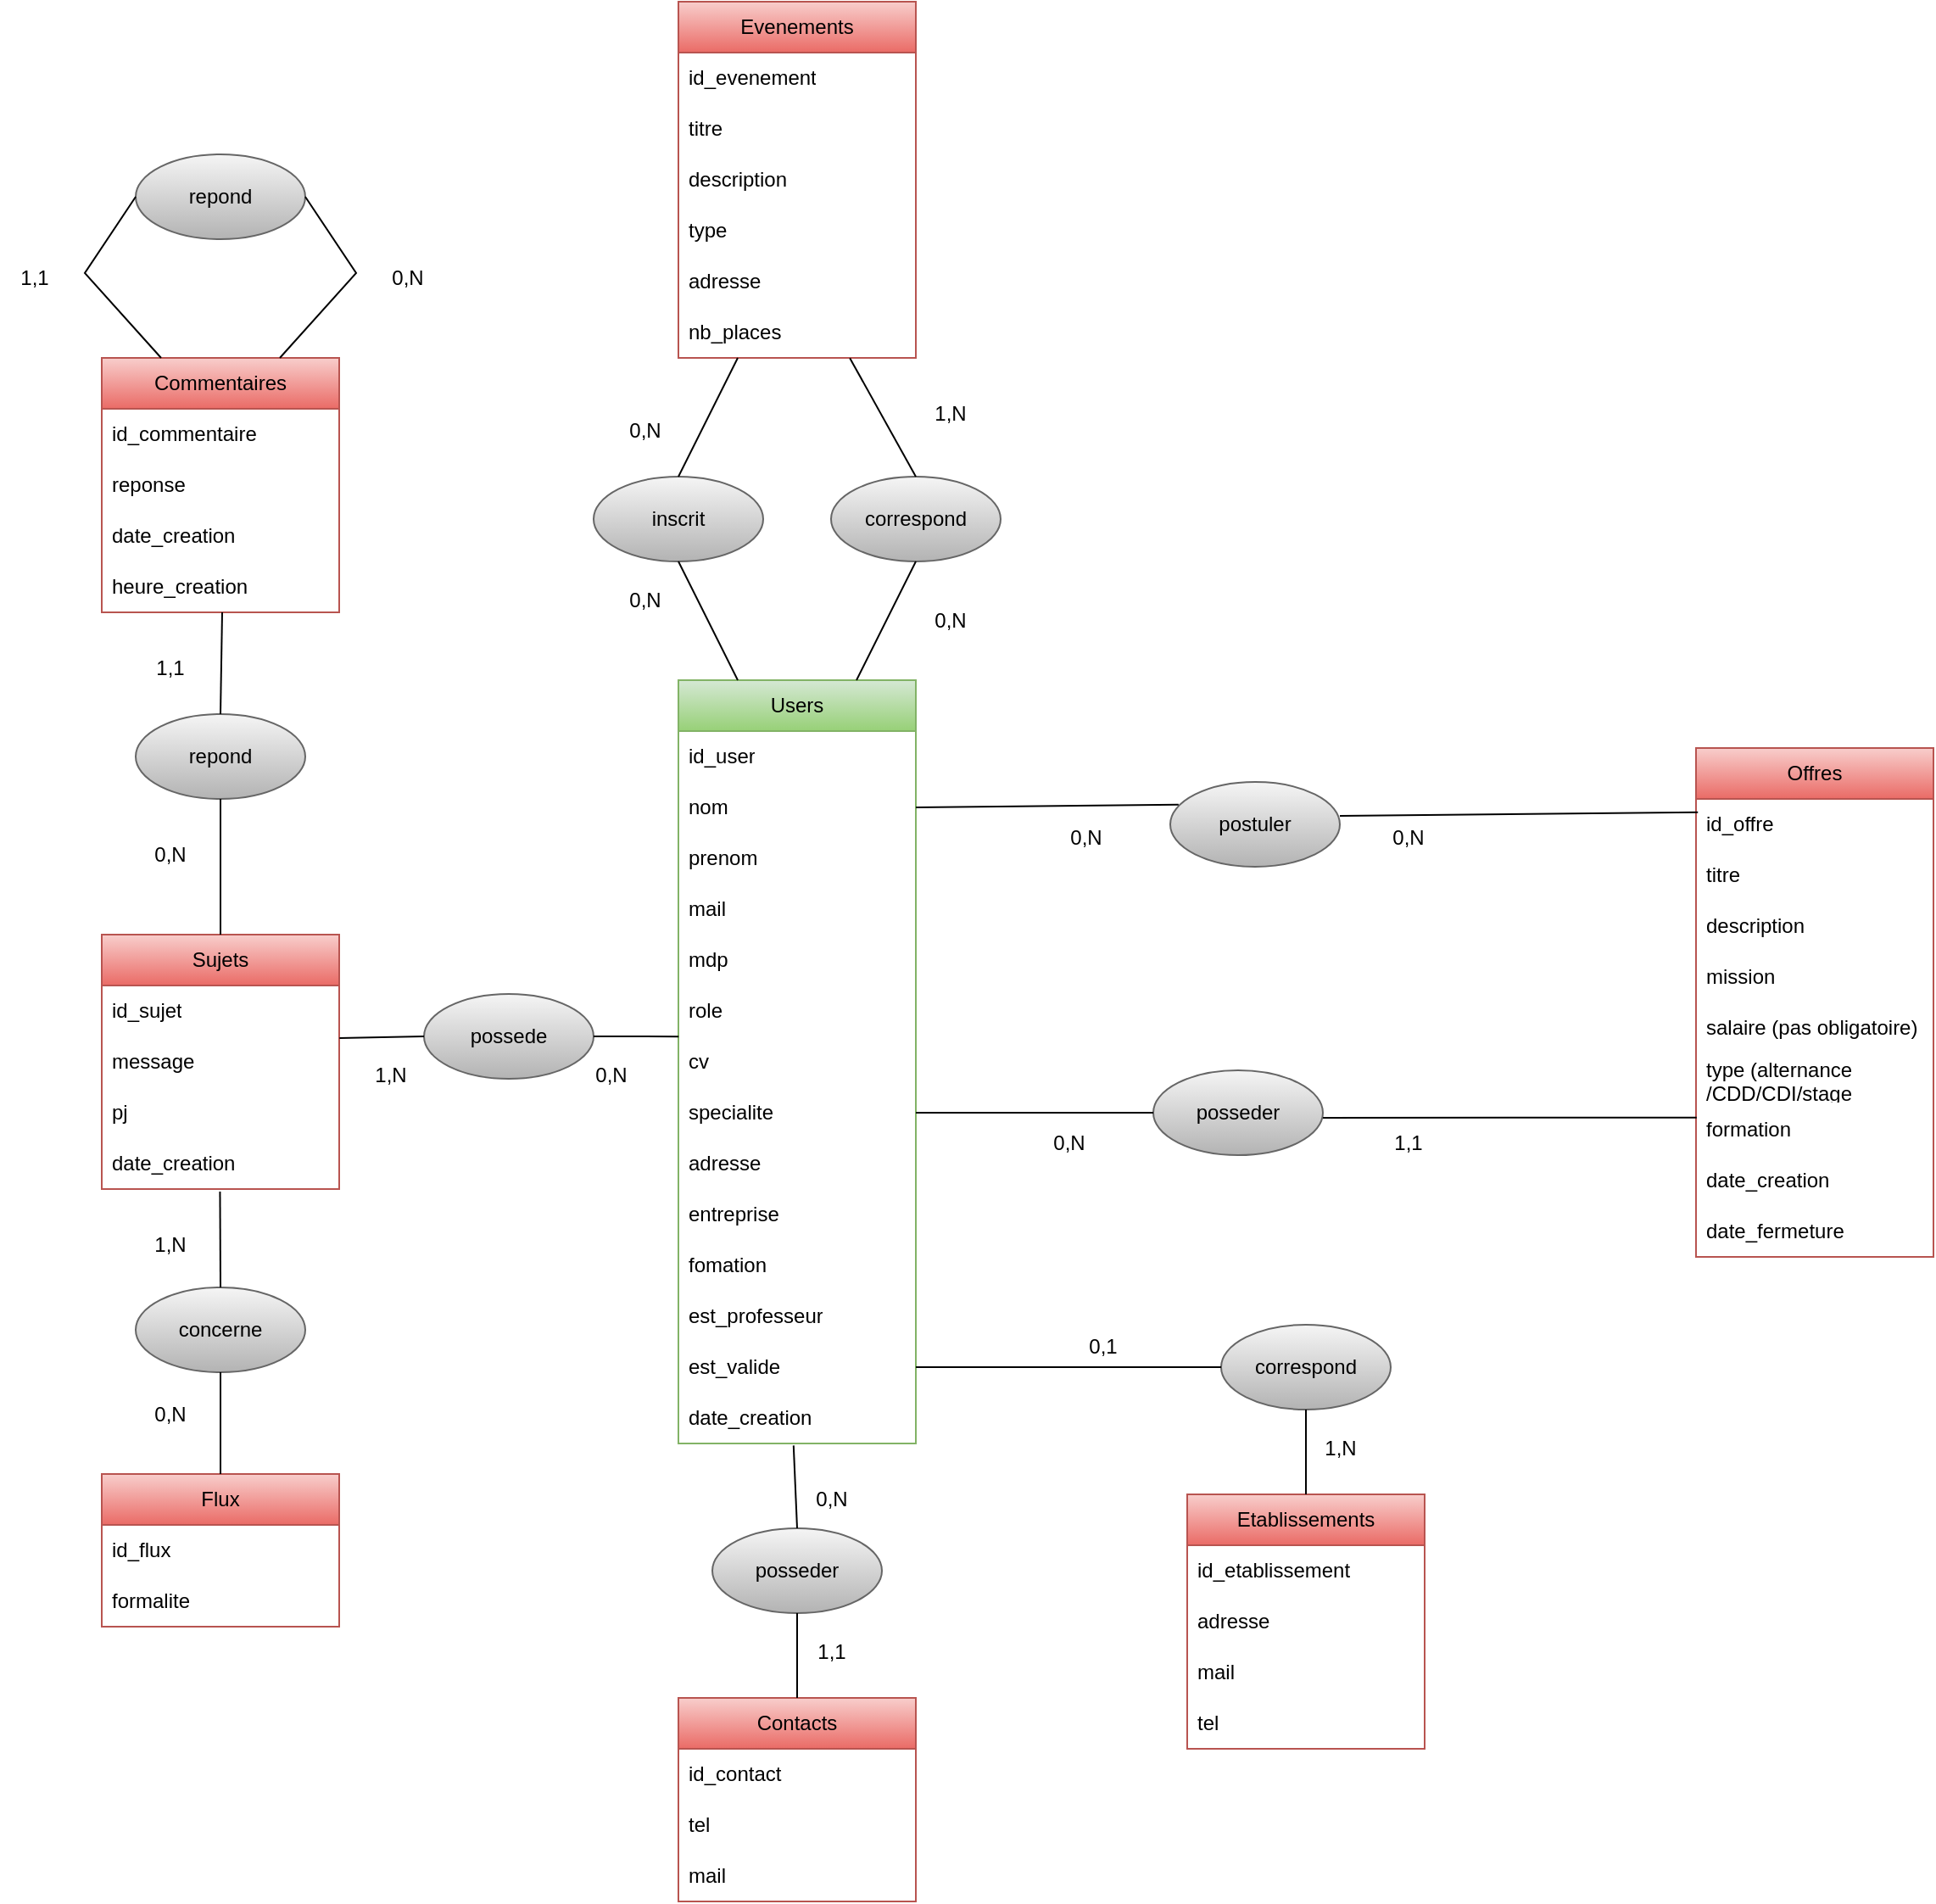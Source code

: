 <mxfile version="28.2.1">
  <diagram name="Page-1" id="EPEgJQPUxubeNiRThNqO">
    <mxGraphModel dx="2194" dy="2449" grid="1" gridSize="10" guides="1" tooltips="1" connect="1" arrows="1" fold="1" page="1" pageScale="1" pageWidth="827" pageHeight="1169" math="0" shadow="0">
      <root>
        <mxCell id="0" />
        <mxCell id="1" parent="0" />
        <mxCell id="pWjHUEASfxYRlKA8tLEI-1" value="Users" style="swimlane;fontStyle=0;childLayout=stackLayout;horizontal=1;startSize=30;horizontalStack=0;resizeParent=1;resizeParentMax=0;resizeLast=0;collapsible=1;marginBottom=0;whiteSpace=wrap;html=1;fillColor=#d5e8d4;gradientColor=#97d077;strokeColor=#82b366;" parent="1" vertex="1">
          <mxGeometry x="820" y="170" width="140" height="450" as="geometry" />
        </mxCell>
        <mxCell id="pWjHUEASfxYRlKA8tLEI-2" value="id_user" style="text;strokeColor=none;fillColor=none;align=left;verticalAlign=middle;spacingLeft=4;spacingRight=4;overflow=hidden;points=[[0,0.5],[1,0.5]];portConstraint=eastwest;rotatable=0;whiteSpace=wrap;html=1;" parent="pWjHUEASfxYRlKA8tLEI-1" vertex="1">
          <mxGeometry y="30" width="140" height="30" as="geometry" />
        </mxCell>
        <mxCell id="pWjHUEASfxYRlKA8tLEI-3" value="nom" style="text;strokeColor=none;fillColor=none;align=left;verticalAlign=middle;spacingLeft=4;spacingRight=4;overflow=hidden;points=[[0,0.5],[1,0.5]];portConstraint=eastwest;rotatable=0;whiteSpace=wrap;html=1;" parent="pWjHUEASfxYRlKA8tLEI-1" vertex="1">
          <mxGeometry y="60" width="140" height="30" as="geometry" />
        </mxCell>
        <mxCell id="pWjHUEASfxYRlKA8tLEI-4" value="prenom" style="text;strokeColor=none;fillColor=none;align=left;verticalAlign=middle;spacingLeft=4;spacingRight=4;overflow=hidden;points=[[0,0.5],[1,0.5]];portConstraint=eastwest;rotatable=0;whiteSpace=wrap;html=1;" parent="pWjHUEASfxYRlKA8tLEI-1" vertex="1">
          <mxGeometry y="90" width="140" height="30" as="geometry" />
        </mxCell>
        <mxCell id="pWjHUEASfxYRlKA8tLEI-5" value="mail" style="text;strokeColor=none;fillColor=none;align=left;verticalAlign=middle;spacingLeft=4;spacingRight=4;overflow=hidden;points=[[0,0.5],[1,0.5]];portConstraint=eastwest;rotatable=0;whiteSpace=wrap;html=1;" parent="pWjHUEASfxYRlKA8tLEI-1" vertex="1">
          <mxGeometry y="120" width="140" height="30" as="geometry" />
        </mxCell>
        <mxCell id="pWjHUEASfxYRlKA8tLEI-6" value="mdp" style="text;strokeColor=none;fillColor=none;align=left;verticalAlign=middle;spacingLeft=4;spacingRight=4;overflow=hidden;points=[[0,0.5],[1,0.5]];portConstraint=eastwest;rotatable=0;whiteSpace=wrap;html=1;" parent="pWjHUEASfxYRlKA8tLEI-1" vertex="1">
          <mxGeometry y="150" width="140" height="30" as="geometry" />
        </mxCell>
        <mxCell id="pWjHUEASfxYRlKA8tLEI-7" value="role" style="text;strokeColor=none;fillColor=none;align=left;verticalAlign=middle;spacingLeft=4;spacingRight=4;overflow=hidden;points=[[0,0.5],[1,0.5]];portConstraint=eastwest;rotatable=0;whiteSpace=wrap;html=1;" parent="pWjHUEASfxYRlKA8tLEI-1" vertex="1">
          <mxGeometry y="180" width="140" height="30" as="geometry" />
        </mxCell>
        <mxCell id="pWjHUEASfxYRlKA8tLEI-8" value="cv" style="text;strokeColor=none;fillColor=none;align=left;verticalAlign=middle;spacingLeft=4;spacingRight=4;overflow=hidden;points=[[0,0.5],[1,0.5]];portConstraint=eastwest;rotatable=0;whiteSpace=wrap;html=1;" parent="pWjHUEASfxYRlKA8tLEI-1" vertex="1">
          <mxGeometry y="210" width="140" height="30" as="geometry" />
        </mxCell>
        <mxCell id="pWjHUEASfxYRlKA8tLEI-9" value="specialite" style="text;strokeColor=none;fillColor=none;align=left;verticalAlign=middle;spacingLeft=4;spacingRight=4;overflow=hidden;points=[[0,0.5],[1,0.5]];portConstraint=eastwest;rotatable=0;whiteSpace=wrap;html=1;" parent="pWjHUEASfxYRlKA8tLEI-1" vertex="1">
          <mxGeometry y="240" width="140" height="30" as="geometry" />
        </mxCell>
        <mxCell id="pWjHUEASfxYRlKA8tLEI-10" value="adresse" style="text;strokeColor=none;fillColor=none;align=left;verticalAlign=middle;spacingLeft=4;spacingRight=4;overflow=hidden;points=[[0,0.5],[1,0.5]];portConstraint=eastwest;rotatable=0;whiteSpace=wrap;html=1;" parent="pWjHUEASfxYRlKA8tLEI-1" vertex="1">
          <mxGeometry y="270" width="140" height="30" as="geometry" />
        </mxCell>
        <mxCell id="pWjHUEASfxYRlKA8tLEI-11" value="entreprise" style="text;strokeColor=none;fillColor=none;align=left;verticalAlign=middle;spacingLeft=4;spacingRight=4;overflow=hidden;points=[[0,0.5],[1,0.5]];portConstraint=eastwest;rotatable=0;whiteSpace=wrap;html=1;" parent="pWjHUEASfxYRlKA8tLEI-1" vertex="1">
          <mxGeometry y="300" width="140" height="30" as="geometry" />
        </mxCell>
        <mxCell id="pWjHUEASfxYRlKA8tLEI-12" value="fomation" style="text;strokeColor=none;fillColor=none;align=left;verticalAlign=middle;spacingLeft=4;spacingRight=4;overflow=hidden;points=[[0,0.5],[1,0.5]];portConstraint=eastwest;rotatable=0;whiteSpace=wrap;html=1;" parent="pWjHUEASfxYRlKA8tLEI-1" vertex="1">
          <mxGeometry y="330" width="140" height="30" as="geometry" />
        </mxCell>
        <mxCell id="pWjHUEASfxYRlKA8tLEI-13" value="est_professeur" style="text;strokeColor=none;fillColor=none;align=left;verticalAlign=middle;spacingLeft=4;spacingRight=4;overflow=hidden;points=[[0,0.5],[1,0.5]];portConstraint=eastwest;rotatable=0;whiteSpace=wrap;html=1;" parent="pWjHUEASfxYRlKA8tLEI-1" vertex="1">
          <mxGeometry y="360" width="140" height="30" as="geometry" />
        </mxCell>
        <mxCell id="pWjHUEASfxYRlKA8tLEI-14" value="est_valide" style="text;strokeColor=none;fillColor=none;align=left;verticalAlign=middle;spacingLeft=4;spacingRight=4;overflow=hidden;points=[[0,0.5],[1,0.5]];portConstraint=eastwest;rotatable=0;whiteSpace=wrap;html=1;" parent="pWjHUEASfxYRlKA8tLEI-1" vertex="1">
          <mxGeometry y="390" width="140" height="30" as="geometry" />
        </mxCell>
        <mxCell id="pWjHUEASfxYRlKA8tLEI-29" value="date_creation" style="text;strokeColor=none;fillColor=none;align=left;verticalAlign=middle;spacingLeft=4;spacingRight=4;overflow=hidden;points=[[0,0.5],[1,0.5]];portConstraint=eastwest;rotatable=0;whiteSpace=wrap;html=1;" parent="pWjHUEASfxYRlKA8tLEI-1" vertex="1">
          <mxGeometry y="420" width="140" height="30" as="geometry" />
        </mxCell>
        <mxCell id="pWjHUEASfxYRlKA8tLEI-15" value="Offres" style="swimlane;fontStyle=0;childLayout=stackLayout;horizontal=1;startSize=30;horizontalStack=0;resizeParent=1;resizeParentMax=0;resizeLast=0;collapsible=1;marginBottom=0;whiteSpace=wrap;html=1;fillColor=#f8cecc;gradientColor=#ea6b66;strokeColor=#b85450;" parent="1" vertex="1">
          <mxGeometry x="1420" y="210" width="140" height="300" as="geometry" />
        </mxCell>
        <mxCell id="pWjHUEASfxYRlKA8tLEI-16" value="id_offre" style="text;strokeColor=none;fillColor=none;align=left;verticalAlign=middle;spacingLeft=4;spacingRight=4;overflow=hidden;points=[[0,0.5],[1,0.5]];portConstraint=eastwest;rotatable=0;whiteSpace=wrap;html=1;" parent="pWjHUEASfxYRlKA8tLEI-15" vertex="1">
          <mxGeometry y="30" width="140" height="30" as="geometry" />
        </mxCell>
        <mxCell id="pWjHUEASfxYRlKA8tLEI-17" value="titre" style="text;strokeColor=none;fillColor=none;align=left;verticalAlign=middle;spacingLeft=4;spacingRight=4;overflow=hidden;points=[[0,0.5],[1,0.5]];portConstraint=eastwest;rotatable=0;whiteSpace=wrap;html=1;" parent="pWjHUEASfxYRlKA8tLEI-15" vertex="1">
          <mxGeometry y="60" width="140" height="30" as="geometry" />
        </mxCell>
        <mxCell id="pWjHUEASfxYRlKA8tLEI-18" value="description" style="text;strokeColor=none;fillColor=none;align=left;verticalAlign=middle;spacingLeft=4;spacingRight=4;overflow=hidden;points=[[0,0.5],[1,0.5]];portConstraint=eastwest;rotatable=0;whiteSpace=wrap;html=1;" parent="pWjHUEASfxYRlKA8tLEI-15" vertex="1">
          <mxGeometry y="90" width="140" height="30" as="geometry" />
        </mxCell>
        <mxCell id="pWjHUEASfxYRlKA8tLEI-19" value="mission" style="text;strokeColor=none;fillColor=none;align=left;verticalAlign=middle;spacingLeft=4;spacingRight=4;overflow=hidden;points=[[0,0.5],[1,0.5]];portConstraint=eastwest;rotatable=0;whiteSpace=wrap;html=1;" parent="pWjHUEASfxYRlKA8tLEI-15" vertex="1">
          <mxGeometry y="120" width="140" height="30" as="geometry" />
        </mxCell>
        <mxCell id="pWjHUEASfxYRlKA8tLEI-20" value="salaire (pas obligatoire)" style="text;strokeColor=none;fillColor=none;align=left;verticalAlign=middle;spacingLeft=4;spacingRight=4;overflow=hidden;points=[[0,0.5],[1,0.5]];portConstraint=eastwest;rotatable=0;whiteSpace=wrap;html=1;" parent="pWjHUEASfxYRlKA8tLEI-15" vertex="1">
          <mxGeometry y="150" width="140" height="30" as="geometry" />
        </mxCell>
        <mxCell id="pWjHUEASfxYRlKA8tLEI-21" value="type (alternance /CDD/CDI/stage" style="text;strokeColor=none;fillColor=none;align=left;verticalAlign=middle;spacingLeft=4;spacingRight=4;overflow=hidden;points=[[0,0.5],[1,0.5]];portConstraint=eastwest;rotatable=0;whiteSpace=wrap;html=1;" parent="pWjHUEASfxYRlKA8tLEI-15" vertex="1">
          <mxGeometry y="180" width="140" height="30" as="geometry" />
        </mxCell>
        <mxCell id="pWjHUEASfxYRlKA8tLEI-22" value="formation" style="text;strokeColor=none;fillColor=none;align=left;verticalAlign=middle;spacingLeft=4;spacingRight=4;overflow=hidden;points=[[0,0.5],[1,0.5]];portConstraint=eastwest;rotatable=0;whiteSpace=wrap;html=1;" parent="pWjHUEASfxYRlKA8tLEI-15" vertex="1">
          <mxGeometry y="210" width="140" height="30" as="geometry" />
        </mxCell>
        <mxCell id="pWjHUEASfxYRlKA8tLEI-23" value="date_creation" style="text;strokeColor=none;fillColor=none;align=left;verticalAlign=middle;spacingLeft=4;spacingRight=4;overflow=hidden;points=[[0,0.5],[1,0.5]];portConstraint=eastwest;rotatable=0;whiteSpace=wrap;html=1;" parent="pWjHUEASfxYRlKA8tLEI-15" vertex="1">
          <mxGeometry y="240" width="140" height="30" as="geometry" />
        </mxCell>
        <mxCell id="pWjHUEASfxYRlKA8tLEI-109" value="date_fermeture" style="text;strokeColor=none;fillColor=none;align=left;verticalAlign=middle;spacingLeft=4;spacingRight=4;overflow=hidden;points=[[0,0.5],[1,0.5]];portConstraint=eastwest;rotatable=0;whiteSpace=wrap;html=1;" parent="pWjHUEASfxYRlKA8tLEI-15" vertex="1">
          <mxGeometry y="270" width="140" height="30" as="geometry" />
        </mxCell>
        <mxCell id="pWjHUEASfxYRlKA8tLEI-30" value="postuler" style="ellipse;whiteSpace=wrap;html=1;fillColor=#f5f5f5;gradientColor=#b3b3b3;strokeColor=#666666;" parent="1" vertex="1">
          <mxGeometry x="1110" y="230" width="100" height="50" as="geometry" />
        </mxCell>
        <mxCell id="pWjHUEASfxYRlKA8tLEI-31" value="posseder" style="ellipse;whiteSpace=wrap;html=1;fillColor=#f5f5f5;gradientColor=#b3b3b3;strokeColor=#666666;" parent="1" vertex="1">
          <mxGeometry x="1100" y="400" width="100" height="50" as="geometry" />
        </mxCell>
        <mxCell id="pWjHUEASfxYRlKA8tLEI-32" value="" style="endArrow=none;html=1;rounded=0;exitX=1;exitY=0.5;exitDx=0;exitDy=0;entryX=0;entryY=0.5;entryDx=0;entryDy=0;" parent="1" source="pWjHUEASfxYRlKA8tLEI-9" target="pWjHUEASfxYRlKA8tLEI-31" edge="1">
          <mxGeometry width="50" height="50" relative="1" as="geometry">
            <mxPoint x="1000" y="450" as="sourcePoint" />
            <mxPoint x="1050" y="400" as="targetPoint" />
          </mxGeometry>
        </mxCell>
        <mxCell id="pWjHUEASfxYRlKA8tLEI-33" value="" style="endArrow=none;html=1;rounded=0;entryX=0.003;entryY=0.262;entryDx=0;entryDy=0;entryPerimeter=0;" parent="1" target="pWjHUEASfxYRlKA8tLEI-22" edge="1">
          <mxGeometry width="50" height="50" relative="1" as="geometry">
            <mxPoint x="1200" y="428" as="sourcePoint" />
            <mxPoint x="1110" y="435" as="targetPoint" />
          </mxGeometry>
        </mxCell>
        <mxCell id="pWjHUEASfxYRlKA8tLEI-34" value="" style="endArrow=none;html=1;rounded=0;exitX=1;exitY=0.5;exitDx=0;exitDy=0;entryX=0.049;entryY=0.268;entryDx=0;entryDy=0;entryPerimeter=0;" parent="1" source="pWjHUEASfxYRlKA8tLEI-3" target="pWjHUEASfxYRlKA8tLEI-30" edge="1">
          <mxGeometry width="50" height="50" relative="1" as="geometry">
            <mxPoint x="970" y="435" as="sourcePoint" />
            <mxPoint x="1110" y="435" as="targetPoint" />
          </mxGeometry>
        </mxCell>
        <mxCell id="pWjHUEASfxYRlKA8tLEI-35" value="" style="endArrow=none;html=1;rounded=0;entryX=0.008;entryY=0.262;entryDx=0;entryDy=0;entryPerimeter=0;" parent="1" target="pWjHUEASfxYRlKA8tLEI-16" edge="1">
          <mxGeometry width="50" height="50" relative="1" as="geometry">
            <mxPoint x="1210" y="250" as="sourcePoint" />
            <mxPoint x="1125" y="253" as="targetPoint" />
          </mxGeometry>
        </mxCell>
        <mxCell id="pWjHUEASfxYRlKA8tLEI-36" value="Contacts" style="swimlane;fontStyle=0;childLayout=stackLayout;horizontal=1;startSize=30;horizontalStack=0;resizeParent=1;resizeParentMax=0;resizeLast=0;collapsible=1;marginBottom=0;whiteSpace=wrap;html=1;fillColor=#f8cecc;gradientColor=#ea6b66;strokeColor=#b85450;" parent="1" vertex="1">
          <mxGeometry x="820" y="770" width="140" height="120" as="geometry" />
        </mxCell>
        <mxCell id="pWjHUEASfxYRlKA8tLEI-37" value="id_contact" style="text;strokeColor=none;fillColor=none;align=left;verticalAlign=middle;spacingLeft=4;spacingRight=4;overflow=hidden;points=[[0,0.5],[1,0.5]];portConstraint=eastwest;rotatable=0;whiteSpace=wrap;html=1;" parent="pWjHUEASfxYRlKA8tLEI-36" vertex="1">
          <mxGeometry y="30" width="140" height="30" as="geometry" />
        </mxCell>
        <mxCell id="pWjHUEASfxYRlKA8tLEI-38" value="tel" style="text;strokeColor=none;fillColor=none;align=left;verticalAlign=middle;spacingLeft=4;spacingRight=4;overflow=hidden;points=[[0,0.5],[1,0.5]];portConstraint=eastwest;rotatable=0;whiteSpace=wrap;html=1;" parent="pWjHUEASfxYRlKA8tLEI-36" vertex="1">
          <mxGeometry y="60" width="140" height="30" as="geometry" />
        </mxCell>
        <mxCell id="pWjHUEASfxYRlKA8tLEI-39" value="mail" style="text;strokeColor=none;fillColor=none;align=left;verticalAlign=middle;spacingLeft=4;spacingRight=4;overflow=hidden;points=[[0,0.5],[1,0.5]];portConstraint=eastwest;rotatable=0;whiteSpace=wrap;html=1;" parent="pWjHUEASfxYRlKA8tLEI-36" vertex="1">
          <mxGeometry y="90" width="140" height="30" as="geometry" />
        </mxCell>
        <mxCell id="pWjHUEASfxYRlKA8tLEI-45" value="0,N" style="text;html=1;align=center;verticalAlign=middle;resizable=0;points=[];autosize=1;strokeColor=none;fillColor=none;" parent="1" vertex="1">
          <mxGeometry x="1040" y="248" width="40" height="30" as="geometry" />
        </mxCell>
        <mxCell id="pWjHUEASfxYRlKA8tLEI-46" value="0,N" style="text;html=1;align=center;verticalAlign=middle;resizable=0;points=[];autosize=1;strokeColor=none;fillColor=none;" parent="1" vertex="1">
          <mxGeometry x="1230" y="248" width="40" height="30" as="geometry" />
        </mxCell>
        <mxCell id="pWjHUEASfxYRlKA8tLEI-47" value="0,N" style="text;html=1;align=center;verticalAlign=middle;resizable=0;points=[];autosize=1;strokeColor=none;fillColor=none;" parent="1" vertex="1">
          <mxGeometry x="1030" y="428" width="40" height="30" as="geometry" />
        </mxCell>
        <mxCell id="pWjHUEASfxYRlKA8tLEI-48" value="1,1" style="text;html=1;align=center;verticalAlign=middle;resizable=0;points=[];autosize=1;strokeColor=none;fillColor=none;" parent="1" vertex="1">
          <mxGeometry x="1230" y="428" width="40" height="30" as="geometry" />
        </mxCell>
        <mxCell id="pWjHUEASfxYRlKA8tLEI-49" value="posseder" style="ellipse;whiteSpace=wrap;html=1;fillColor=#f5f5f5;gradientColor=#b3b3b3;strokeColor=#666666;" parent="1" vertex="1">
          <mxGeometry x="840" y="670" width="100" height="50" as="geometry" />
        </mxCell>
        <mxCell id="pWjHUEASfxYRlKA8tLEI-50" value="" style="endArrow=none;html=1;rounded=0;exitX=0.485;exitY=1.04;exitDx=0;exitDy=0;entryX=0.5;entryY=0;entryDx=0;entryDy=0;exitPerimeter=0;" parent="1" source="pWjHUEASfxYRlKA8tLEI-29" target="pWjHUEASfxYRlKA8tLEI-49" edge="1">
          <mxGeometry width="50" height="50" relative="1" as="geometry">
            <mxPoint x="970" y="435" as="sourcePoint" />
            <mxPoint x="1110" y="435" as="targetPoint" />
          </mxGeometry>
        </mxCell>
        <mxCell id="pWjHUEASfxYRlKA8tLEI-51" value="" style="endArrow=none;html=1;rounded=0;exitX=0.5;exitY=1;exitDx=0;exitDy=0;" parent="1" source="pWjHUEASfxYRlKA8tLEI-49" edge="1">
          <mxGeometry width="50" height="50" relative="1" as="geometry">
            <mxPoint x="900" y="710" as="sourcePoint" />
            <mxPoint x="890" y="770" as="targetPoint" />
          </mxGeometry>
        </mxCell>
        <mxCell id="pWjHUEASfxYRlKA8tLEI-52" value="0,N" style="text;html=1;align=center;verticalAlign=middle;resizable=0;points=[];autosize=1;strokeColor=none;fillColor=none;" parent="1" vertex="1">
          <mxGeometry x="890" y="638" width="40" height="30" as="geometry" />
        </mxCell>
        <mxCell id="pWjHUEASfxYRlKA8tLEI-53" value="1,1" style="text;html=1;align=center;verticalAlign=middle;resizable=0;points=[];autosize=1;strokeColor=none;fillColor=none;" parent="1" vertex="1">
          <mxGeometry x="890" y="728" width="40" height="30" as="geometry" />
        </mxCell>
        <mxCell id="pWjHUEASfxYRlKA8tLEI-54" value="Etablissements" style="swimlane;fontStyle=0;childLayout=stackLayout;horizontal=1;startSize=30;horizontalStack=0;resizeParent=1;resizeParentMax=0;resizeLast=0;collapsible=1;marginBottom=0;whiteSpace=wrap;html=1;fillColor=#f8cecc;gradientColor=#ea6b66;strokeColor=#b85450;" parent="1" vertex="1">
          <mxGeometry x="1120" y="650" width="140" height="150" as="geometry" />
        </mxCell>
        <mxCell id="pWjHUEASfxYRlKA8tLEI-55" value="id_etablissement" style="text;strokeColor=none;fillColor=none;align=left;verticalAlign=middle;spacingLeft=4;spacingRight=4;overflow=hidden;points=[[0,0.5],[1,0.5]];portConstraint=eastwest;rotatable=0;whiteSpace=wrap;html=1;" parent="pWjHUEASfxYRlKA8tLEI-54" vertex="1">
          <mxGeometry y="30" width="140" height="30" as="geometry" />
        </mxCell>
        <mxCell id="pWjHUEASfxYRlKA8tLEI-56" value="adresse" style="text;strokeColor=none;fillColor=none;align=left;verticalAlign=middle;spacingLeft=4;spacingRight=4;overflow=hidden;points=[[0,0.5],[1,0.5]];portConstraint=eastwest;rotatable=0;whiteSpace=wrap;html=1;" parent="pWjHUEASfxYRlKA8tLEI-54" vertex="1">
          <mxGeometry y="60" width="140" height="30" as="geometry" />
        </mxCell>
        <mxCell id="pWjHUEASfxYRlKA8tLEI-57" value="mail" style="text;strokeColor=none;fillColor=none;align=left;verticalAlign=middle;spacingLeft=4;spacingRight=4;overflow=hidden;points=[[0,0.5],[1,0.5]];portConstraint=eastwest;rotatable=0;whiteSpace=wrap;html=1;" parent="pWjHUEASfxYRlKA8tLEI-54" vertex="1">
          <mxGeometry y="90" width="140" height="30" as="geometry" />
        </mxCell>
        <mxCell id="pWjHUEASfxYRlKA8tLEI-58" value="tel" style="text;strokeColor=none;fillColor=none;align=left;verticalAlign=middle;spacingLeft=4;spacingRight=4;overflow=hidden;points=[[0,0.5],[1,0.5]];portConstraint=eastwest;rotatable=0;whiteSpace=wrap;html=1;" parent="pWjHUEASfxYRlKA8tLEI-54" vertex="1">
          <mxGeometry y="120" width="140" height="30" as="geometry" />
        </mxCell>
        <mxCell id="pWjHUEASfxYRlKA8tLEI-59" value="correspond" style="ellipse;whiteSpace=wrap;html=1;fillColor=#f5f5f5;gradientColor=#b3b3b3;strokeColor=#666666;" parent="1" vertex="1">
          <mxGeometry x="1140" y="550" width="100" height="50" as="geometry" />
        </mxCell>
        <mxCell id="pWjHUEASfxYRlKA8tLEI-60" value="" style="endArrow=none;html=1;rounded=0;exitX=1;exitY=0.5;exitDx=0;exitDy=0;entryX=0;entryY=0.5;entryDx=0;entryDy=0;" parent="1" source="pWjHUEASfxYRlKA8tLEI-14" target="pWjHUEASfxYRlKA8tLEI-59" edge="1">
          <mxGeometry width="50" height="50" relative="1" as="geometry">
            <mxPoint x="970" y="435" as="sourcePoint" />
            <mxPoint x="1110" y="435" as="targetPoint" />
          </mxGeometry>
        </mxCell>
        <mxCell id="pWjHUEASfxYRlKA8tLEI-61" value="" style="endArrow=none;html=1;rounded=0;exitX=0.5;exitY=0;exitDx=0;exitDy=0;entryX=0.5;entryY=1;entryDx=0;entryDy=0;" parent="1" source="pWjHUEASfxYRlKA8tLEI-54" target="pWjHUEASfxYRlKA8tLEI-59" edge="1">
          <mxGeometry width="50" height="50" relative="1" as="geometry">
            <mxPoint x="970" y="585" as="sourcePoint" />
            <mxPoint x="1150" y="585" as="targetPoint" />
          </mxGeometry>
        </mxCell>
        <mxCell id="pWjHUEASfxYRlKA8tLEI-62" value="0,1" style="text;html=1;align=center;verticalAlign=middle;resizable=0;points=[];autosize=1;strokeColor=none;fillColor=none;" parent="1" vertex="1">
          <mxGeometry x="1050" y="548" width="40" height="30" as="geometry" />
        </mxCell>
        <mxCell id="pWjHUEASfxYRlKA8tLEI-63" value="1,N" style="text;html=1;align=center;verticalAlign=middle;resizable=0;points=[];autosize=1;strokeColor=none;fillColor=none;" parent="1" vertex="1">
          <mxGeometry x="1190" y="608" width="40" height="30" as="geometry" />
        </mxCell>
        <mxCell id="pWjHUEASfxYRlKA8tLEI-64" value="Evenements" style="swimlane;fontStyle=0;childLayout=stackLayout;horizontal=1;startSize=30;horizontalStack=0;resizeParent=1;resizeParentMax=0;resizeLast=0;collapsible=1;marginBottom=0;whiteSpace=wrap;html=1;fillColor=#f8cecc;gradientColor=#ea6b66;strokeColor=#b85450;" parent="1" vertex="1">
          <mxGeometry x="820" y="-230" width="140" height="210" as="geometry" />
        </mxCell>
        <mxCell id="pWjHUEASfxYRlKA8tLEI-65" value="id_evenement" style="text;strokeColor=none;fillColor=none;align=left;verticalAlign=middle;spacingLeft=4;spacingRight=4;overflow=hidden;points=[[0,0.5],[1,0.5]];portConstraint=eastwest;rotatable=0;whiteSpace=wrap;html=1;" parent="pWjHUEASfxYRlKA8tLEI-64" vertex="1">
          <mxGeometry y="30" width="140" height="30" as="geometry" />
        </mxCell>
        <mxCell id="pWjHUEASfxYRlKA8tLEI-66" value="titre" style="text;strokeColor=none;fillColor=none;align=left;verticalAlign=middle;spacingLeft=4;spacingRight=4;overflow=hidden;points=[[0,0.5],[1,0.5]];portConstraint=eastwest;rotatable=0;whiteSpace=wrap;html=1;" parent="pWjHUEASfxYRlKA8tLEI-64" vertex="1">
          <mxGeometry y="60" width="140" height="30" as="geometry" />
        </mxCell>
        <mxCell id="pWjHUEASfxYRlKA8tLEI-67" value="description" style="text;strokeColor=none;fillColor=none;align=left;verticalAlign=middle;spacingLeft=4;spacingRight=4;overflow=hidden;points=[[0,0.5],[1,0.5]];portConstraint=eastwest;rotatable=0;whiteSpace=wrap;html=1;" parent="pWjHUEASfxYRlKA8tLEI-64" vertex="1">
          <mxGeometry y="90" width="140" height="30" as="geometry" />
        </mxCell>
        <mxCell id="pWjHUEASfxYRlKA8tLEI-68" value="type" style="text;strokeColor=none;fillColor=none;align=left;verticalAlign=middle;spacingLeft=4;spacingRight=4;overflow=hidden;points=[[0,0.5],[1,0.5]];portConstraint=eastwest;rotatable=0;whiteSpace=wrap;html=1;" parent="pWjHUEASfxYRlKA8tLEI-64" vertex="1">
          <mxGeometry y="120" width="140" height="30" as="geometry" />
        </mxCell>
        <mxCell id="pWjHUEASfxYRlKA8tLEI-69" value="adresse" style="text;strokeColor=none;fillColor=none;align=left;verticalAlign=middle;spacingLeft=4;spacingRight=4;overflow=hidden;points=[[0,0.5],[1,0.5]];portConstraint=eastwest;rotatable=0;whiteSpace=wrap;html=1;" parent="pWjHUEASfxYRlKA8tLEI-64" vertex="1">
          <mxGeometry y="150" width="140" height="30" as="geometry" />
        </mxCell>
        <mxCell id="pWjHUEASfxYRlKA8tLEI-70" value="nb_places" style="text;strokeColor=none;fillColor=none;align=left;verticalAlign=middle;spacingLeft=4;spacingRight=4;overflow=hidden;points=[[0,0.5],[1,0.5]];portConstraint=eastwest;rotatable=0;whiteSpace=wrap;html=1;" parent="pWjHUEASfxYRlKA8tLEI-64" vertex="1">
          <mxGeometry y="180" width="140" height="30" as="geometry" />
        </mxCell>
        <mxCell id="pWjHUEASfxYRlKA8tLEI-71" value="inscrit" style="ellipse;whiteSpace=wrap;html=1;fillColor=#f5f5f5;gradientColor=#b3b3b3;strokeColor=#666666;" parent="1" vertex="1">
          <mxGeometry x="770" y="50" width="100" height="50" as="geometry" />
        </mxCell>
        <mxCell id="pWjHUEASfxYRlKA8tLEI-72" value="correspond" style="ellipse;whiteSpace=wrap;html=1;fillColor=#f5f5f5;gradientColor=#b3b3b3;strokeColor=#666666;" parent="1" vertex="1">
          <mxGeometry x="910" y="50" width="100" height="50" as="geometry" />
        </mxCell>
        <mxCell id="pWjHUEASfxYRlKA8tLEI-73" value="" style="endArrow=none;html=1;rounded=0;exitX=0.25;exitY=0;exitDx=0;exitDy=0;entryX=0.5;entryY=1;entryDx=0;entryDy=0;" parent="1" source="pWjHUEASfxYRlKA8tLEI-1" target="pWjHUEASfxYRlKA8tLEI-71" edge="1">
          <mxGeometry width="50" height="50" relative="1" as="geometry">
            <mxPoint x="970" y="255" as="sourcePoint" />
            <mxPoint x="1125" y="253" as="targetPoint" />
          </mxGeometry>
        </mxCell>
        <mxCell id="pWjHUEASfxYRlKA8tLEI-74" value="" style="endArrow=none;html=1;rounded=0;exitX=0.75;exitY=0;exitDx=0;exitDy=0;entryX=0.5;entryY=1;entryDx=0;entryDy=0;" parent="1" source="pWjHUEASfxYRlKA8tLEI-1" target="pWjHUEASfxYRlKA8tLEI-72" edge="1">
          <mxGeometry width="50" height="50" relative="1" as="geometry">
            <mxPoint x="865" y="180" as="sourcePoint" />
            <mxPoint x="830" y="110" as="targetPoint" />
          </mxGeometry>
        </mxCell>
        <mxCell id="pWjHUEASfxYRlKA8tLEI-75" value="" style="endArrow=none;html=1;rounded=0;exitX=0.5;exitY=0;exitDx=0;exitDy=0;" parent="1" source="pWjHUEASfxYRlKA8tLEI-71" edge="1">
          <mxGeometry width="50" height="50" relative="1" as="geometry">
            <mxPoint x="865" y="180" as="sourcePoint" />
            <mxPoint x="855" y="-20" as="targetPoint" />
          </mxGeometry>
        </mxCell>
        <mxCell id="pWjHUEASfxYRlKA8tLEI-76" value="" style="endArrow=none;html=1;rounded=0;exitX=0.5;exitY=0;exitDx=0;exitDy=0;entryX=0.722;entryY=1.003;entryDx=0;entryDy=0;entryPerimeter=0;" parent="1" source="pWjHUEASfxYRlKA8tLEI-72" target="pWjHUEASfxYRlKA8tLEI-70" edge="1">
          <mxGeometry width="50" height="50" relative="1" as="geometry">
            <mxPoint x="830" y="60" as="sourcePoint" />
            <mxPoint x="865" y="-10" as="targetPoint" />
          </mxGeometry>
        </mxCell>
        <mxCell id="pWjHUEASfxYRlKA8tLEI-77" value="0,N" style="text;html=1;align=center;verticalAlign=middle;resizable=0;points=[];autosize=1;strokeColor=none;fillColor=none;" parent="1" vertex="1">
          <mxGeometry x="780" y="108" width="40" height="30" as="geometry" />
        </mxCell>
        <mxCell id="pWjHUEASfxYRlKA8tLEI-78" value="0,N" style="text;html=1;align=center;verticalAlign=middle;resizable=0;points=[];autosize=1;strokeColor=none;fillColor=none;" parent="1" vertex="1">
          <mxGeometry x="780" y="8" width="40" height="30" as="geometry" />
        </mxCell>
        <mxCell id="pWjHUEASfxYRlKA8tLEI-79" value="1,N" style="text;html=1;align=center;verticalAlign=middle;resizable=0;points=[];autosize=1;strokeColor=none;fillColor=none;" parent="1" vertex="1">
          <mxGeometry x="960" y="-2" width="40" height="30" as="geometry" />
        </mxCell>
        <mxCell id="pWjHUEASfxYRlKA8tLEI-80" value="0,N" style="text;html=1;align=center;verticalAlign=middle;resizable=0;points=[];autosize=1;strokeColor=none;fillColor=none;" parent="1" vertex="1">
          <mxGeometry x="960" y="120" width="40" height="30" as="geometry" />
        </mxCell>
        <mxCell id="pWjHUEASfxYRlKA8tLEI-81" value="Sujets" style="swimlane;fontStyle=0;childLayout=stackLayout;horizontal=1;startSize=30;horizontalStack=0;resizeParent=1;resizeParentMax=0;resizeLast=0;collapsible=1;marginBottom=0;whiteSpace=wrap;html=1;fillColor=#f8cecc;gradientColor=#ea6b66;strokeColor=#b85450;" parent="1" vertex="1">
          <mxGeometry x="480" y="320" width="140" height="150" as="geometry" />
        </mxCell>
        <mxCell id="pWjHUEASfxYRlKA8tLEI-82" value="id_sujet" style="text;strokeColor=none;fillColor=none;align=left;verticalAlign=middle;spacingLeft=4;spacingRight=4;overflow=hidden;points=[[0,0.5],[1,0.5]];portConstraint=eastwest;rotatable=0;whiteSpace=wrap;html=1;" parent="pWjHUEASfxYRlKA8tLEI-81" vertex="1">
          <mxGeometry y="30" width="140" height="30" as="geometry" />
        </mxCell>
        <mxCell id="pWjHUEASfxYRlKA8tLEI-83" value="message" style="text;strokeColor=none;fillColor=none;align=left;verticalAlign=middle;spacingLeft=4;spacingRight=4;overflow=hidden;points=[[0,0.5],[1,0.5]];portConstraint=eastwest;rotatable=0;whiteSpace=wrap;html=1;" parent="pWjHUEASfxYRlKA8tLEI-81" vertex="1">
          <mxGeometry y="60" width="140" height="30" as="geometry" />
        </mxCell>
        <mxCell id="pWjHUEASfxYRlKA8tLEI-84" value="pj" style="text;strokeColor=none;fillColor=none;align=left;verticalAlign=middle;spacingLeft=4;spacingRight=4;overflow=hidden;points=[[0,0.5],[1,0.5]];portConstraint=eastwest;rotatable=0;whiteSpace=wrap;html=1;" parent="pWjHUEASfxYRlKA8tLEI-81" vertex="1">
          <mxGeometry y="90" width="140" height="30" as="geometry" />
        </mxCell>
        <mxCell id="pWjHUEASfxYRlKA8tLEI-94" value="date_creation" style="text;strokeColor=none;fillColor=none;align=left;verticalAlign=middle;spacingLeft=4;spacingRight=4;overflow=hidden;points=[[0,0.5],[1,0.5]];portConstraint=eastwest;rotatable=0;whiteSpace=wrap;html=1;" parent="pWjHUEASfxYRlKA8tLEI-81" vertex="1">
          <mxGeometry y="120" width="140" height="30" as="geometry" />
        </mxCell>
        <mxCell id="pWjHUEASfxYRlKA8tLEI-85" value="possede" style="ellipse;whiteSpace=wrap;html=1;fillColor=#f5f5f5;gradientColor=#b3b3b3;strokeColor=#666666;" parent="1" vertex="1">
          <mxGeometry x="670" y="355" width="100" height="50" as="geometry" />
        </mxCell>
        <mxCell id="pWjHUEASfxYRlKA8tLEI-86" value="" style="endArrow=none;html=1;rounded=0;exitX=0.001;exitY=0.003;exitDx=0;exitDy=0;entryX=1;entryY=0.5;entryDx=0;entryDy=0;exitPerimeter=0;" parent="1" source="pWjHUEASfxYRlKA8tLEI-8" target="pWjHUEASfxYRlKA8tLEI-85" edge="1">
          <mxGeometry width="50" height="50" relative="1" as="geometry">
            <mxPoint x="865" y="180" as="sourcePoint" />
            <mxPoint x="830" y="110" as="targetPoint" />
          </mxGeometry>
        </mxCell>
        <mxCell id="pWjHUEASfxYRlKA8tLEI-87" value="" style="endArrow=none;html=1;rounded=0;exitX=0;exitY=0.5;exitDx=0;exitDy=0;entryX=1.001;entryY=1.035;entryDx=0;entryDy=0;entryPerimeter=0;" parent="1" source="pWjHUEASfxYRlKA8tLEI-85" target="pWjHUEASfxYRlKA8tLEI-82" edge="1">
          <mxGeometry width="50" height="50" relative="1" as="geometry">
            <mxPoint x="830" y="390" as="sourcePoint" />
            <mxPoint x="780" y="390" as="targetPoint" />
          </mxGeometry>
        </mxCell>
        <mxCell id="pWjHUEASfxYRlKA8tLEI-88" value="0,N" style="text;html=1;align=center;verticalAlign=middle;resizable=0;points=[];autosize=1;strokeColor=none;fillColor=none;" parent="1" vertex="1">
          <mxGeometry x="760" y="388" width="40" height="30" as="geometry" />
        </mxCell>
        <mxCell id="pWjHUEASfxYRlKA8tLEI-89" value="1,N" style="text;html=1;align=center;verticalAlign=middle;resizable=0;points=[];autosize=1;strokeColor=none;fillColor=none;" parent="1" vertex="1">
          <mxGeometry x="630" y="388" width="40" height="30" as="geometry" />
        </mxCell>
        <mxCell id="pWjHUEASfxYRlKA8tLEI-90" value="Commentaires" style="swimlane;fontStyle=0;childLayout=stackLayout;horizontal=1;startSize=30;horizontalStack=0;resizeParent=1;resizeParentMax=0;resizeLast=0;collapsible=1;marginBottom=0;whiteSpace=wrap;html=1;fillColor=#f8cecc;gradientColor=#ea6b66;strokeColor=#b85450;" parent="1" vertex="1">
          <mxGeometry x="480" y="-20" width="140" height="150" as="geometry" />
        </mxCell>
        <mxCell id="pWjHUEASfxYRlKA8tLEI-91" value="id_commentaire" style="text;strokeColor=none;fillColor=none;align=left;verticalAlign=middle;spacingLeft=4;spacingRight=4;overflow=hidden;points=[[0,0.5],[1,0.5]];portConstraint=eastwest;rotatable=0;whiteSpace=wrap;html=1;" parent="pWjHUEASfxYRlKA8tLEI-90" vertex="1">
          <mxGeometry y="30" width="140" height="30" as="geometry" />
        </mxCell>
        <mxCell id="pWjHUEASfxYRlKA8tLEI-92" value="reponse" style="text;strokeColor=none;fillColor=none;align=left;verticalAlign=middle;spacingLeft=4;spacingRight=4;overflow=hidden;points=[[0,0.5],[1,0.5]];portConstraint=eastwest;rotatable=0;whiteSpace=wrap;html=1;" parent="pWjHUEASfxYRlKA8tLEI-90" vertex="1">
          <mxGeometry y="60" width="140" height="30" as="geometry" />
        </mxCell>
        <mxCell id="pWjHUEASfxYRlKA8tLEI-93" value="date_creation" style="text;strokeColor=none;fillColor=none;align=left;verticalAlign=middle;spacingLeft=4;spacingRight=4;overflow=hidden;points=[[0,0.5],[1,0.5]];portConstraint=eastwest;rotatable=0;whiteSpace=wrap;html=1;" parent="pWjHUEASfxYRlKA8tLEI-90" vertex="1">
          <mxGeometry y="90" width="140" height="30" as="geometry" />
        </mxCell>
        <mxCell id="pWjHUEASfxYRlKA8tLEI-108" value="heure_creation" style="text;strokeColor=none;fillColor=none;align=left;verticalAlign=middle;spacingLeft=4;spacingRight=4;overflow=hidden;points=[[0,0.5],[1,0.5]];portConstraint=eastwest;rotatable=0;whiteSpace=wrap;html=1;" parent="pWjHUEASfxYRlKA8tLEI-90" vertex="1">
          <mxGeometry y="120" width="140" height="30" as="geometry" />
        </mxCell>
        <mxCell id="pWjHUEASfxYRlKA8tLEI-95" value="Flux" style="swimlane;fontStyle=0;childLayout=stackLayout;horizontal=1;startSize=30;horizontalStack=0;resizeParent=1;resizeParentMax=0;resizeLast=0;collapsible=1;marginBottom=0;whiteSpace=wrap;html=1;fillColor=#f8cecc;gradientColor=#ea6b66;strokeColor=#b85450;" parent="1" vertex="1">
          <mxGeometry x="480" y="638" width="140" height="90" as="geometry" />
        </mxCell>
        <mxCell id="pWjHUEASfxYRlKA8tLEI-96" value="id_flux" style="text;strokeColor=none;fillColor=none;align=left;verticalAlign=middle;spacingLeft=4;spacingRight=4;overflow=hidden;points=[[0,0.5],[1,0.5]];portConstraint=eastwest;rotatable=0;whiteSpace=wrap;html=1;" parent="pWjHUEASfxYRlKA8tLEI-95" vertex="1">
          <mxGeometry y="30" width="140" height="30" as="geometry" />
        </mxCell>
        <mxCell id="pWjHUEASfxYRlKA8tLEI-97" value="formalite" style="text;strokeColor=none;fillColor=none;align=left;verticalAlign=middle;spacingLeft=4;spacingRight=4;overflow=hidden;points=[[0,0.5],[1,0.5]];portConstraint=eastwest;rotatable=0;whiteSpace=wrap;html=1;" parent="pWjHUEASfxYRlKA8tLEI-95" vertex="1">
          <mxGeometry y="60" width="140" height="30" as="geometry" />
        </mxCell>
        <mxCell id="pWjHUEASfxYRlKA8tLEI-99" value="repond" style="ellipse;whiteSpace=wrap;html=1;fillColor=#f5f5f5;strokeColor=#666666;gradientColor=#b3b3b3;" parent="1" vertex="1">
          <mxGeometry x="500" y="190" width="100" height="50" as="geometry" />
        </mxCell>
        <mxCell id="pWjHUEASfxYRlKA8tLEI-100" value="concerne" style="ellipse;whiteSpace=wrap;html=1;fillColor=#f5f5f5;gradientColor=#b3b3b3;strokeColor=#666666;" parent="1" vertex="1">
          <mxGeometry x="500" y="528" width="100" height="50" as="geometry" />
        </mxCell>
        <mxCell id="pWjHUEASfxYRlKA8tLEI-101" value="" style="endArrow=none;html=1;rounded=0;exitX=0.5;exitY=0;exitDx=0;exitDy=0;entryX=0.5;entryY=1;entryDx=0;entryDy=0;" parent="1" source="pWjHUEASfxYRlKA8tLEI-81" target="pWjHUEASfxYRlKA8tLEI-99" edge="1">
          <mxGeometry width="50" height="50" relative="1" as="geometry">
            <mxPoint x="680" y="390" as="sourcePoint" />
            <mxPoint x="630" y="391" as="targetPoint" />
          </mxGeometry>
        </mxCell>
        <mxCell id="pWjHUEASfxYRlKA8tLEI-105" value="" style="endArrow=none;html=1;rounded=0;exitX=0.5;exitY=0;exitDx=0;exitDy=0;" parent="1" source="pWjHUEASfxYRlKA8tLEI-99" edge="1">
          <mxGeometry width="50" height="50" relative="1" as="geometry">
            <mxPoint x="560" y="330" as="sourcePoint" />
            <mxPoint x="551" y="130" as="targetPoint" />
          </mxGeometry>
        </mxCell>
        <mxCell id="pWjHUEASfxYRlKA8tLEI-106" value="" style="endArrow=none;html=1;rounded=0;exitX=0.5;exitY=0;exitDx=0;exitDy=0;entryX=0.498;entryY=1.051;entryDx=0;entryDy=0;entryPerimeter=0;" parent="1" source="pWjHUEASfxYRlKA8tLEI-100" target="pWjHUEASfxYRlKA8tLEI-94" edge="1">
          <mxGeometry width="50" height="50" relative="1" as="geometry">
            <mxPoint x="560" y="330" as="sourcePoint" />
            <mxPoint x="548" y="510" as="targetPoint" />
          </mxGeometry>
        </mxCell>
        <mxCell id="pWjHUEASfxYRlKA8tLEI-107" value="" style="endArrow=none;html=1;rounded=0;exitX=0.5;exitY=0;exitDx=0;exitDy=0;entryX=0.5;entryY=1;entryDx=0;entryDy=0;" parent="1" source="pWjHUEASfxYRlKA8tLEI-95" target="pWjHUEASfxYRlKA8tLEI-100" edge="1">
          <mxGeometry width="50" height="50" relative="1" as="geometry">
            <mxPoint x="560" y="538" as="sourcePoint" />
            <mxPoint x="558" y="479" as="targetPoint" />
          </mxGeometry>
        </mxCell>
        <mxCell id="pWjHUEASfxYRlKA8tLEI-110" value="0,N" style="text;html=1;align=center;verticalAlign=middle;resizable=0;points=[];autosize=1;strokeColor=none;fillColor=none;" parent="1" vertex="1">
          <mxGeometry x="500" y="258" width="40" height="30" as="geometry" />
        </mxCell>
        <mxCell id="pWjHUEASfxYRlKA8tLEI-111" value="1,1" style="text;html=1;align=center;verticalAlign=middle;resizable=0;points=[];autosize=1;strokeColor=none;fillColor=none;" parent="1" vertex="1">
          <mxGeometry x="500" y="148" width="40" height="30" as="geometry" />
        </mxCell>
        <mxCell id="pWjHUEASfxYRlKA8tLEI-112" value="0,N" style="text;html=1;align=center;verticalAlign=middle;resizable=0;points=[];autosize=1;strokeColor=none;fillColor=none;" parent="1" vertex="1">
          <mxGeometry x="500" y="588" width="40" height="30" as="geometry" />
        </mxCell>
        <mxCell id="pWjHUEASfxYRlKA8tLEI-113" value="1,N" style="text;html=1;align=center;verticalAlign=middle;resizable=0;points=[];autosize=1;strokeColor=none;fillColor=none;" parent="1" vertex="1">
          <mxGeometry x="500" y="488" width="40" height="30" as="geometry" />
        </mxCell>
        <mxCell id="kSzCXgYXxVn8dAL6OKQ_-1" value="repond" style="ellipse;whiteSpace=wrap;html=1;fillColor=#f5f5f5;strokeColor=#666666;gradientColor=#b3b3b3;" vertex="1" parent="1">
          <mxGeometry x="500" y="-140" width="100" height="50" as="geometry" />
        </mxCell>
        <mxCell id="kSzCXgYXxVn8dAL6OKQ_-2" value="" style="endArrow=none;html=1;rounded=0;entryX=0.25;entryY=0;entryDx=0;entryDy=0;exitX=0;exitY=0.5;exitDx=0;exitDy=0;" edge="1" parent="1" source="kSzCXgYXxVn8dAL6OKQ_-1" target="pWjHUEASfxYRlKA8tLEI-90">
          <mxGeometry width="50" height="50" relative="1" as="geometry">
            <mxPoint x="450" y="-70" as="sourcePoint" />
            <mxPoint x="590" y="320" as="targetPoint" />
            <Array as="points">
              <mxPoint x="470" y="-70" />
            </Array>
          </mxGeometry>
        </mxCell>
        <mxCell id="kSzCXgYXxVn8dAL6OKQ_-3" value="" style="endArrow=none;html=1;rounded=0;entryX=0.75;entryY=0;entryDx=0;entryDy=0;exitX=1;exitY=0.5;exitDx=0;exitDy=0;" edge="1" parent="1" source="kSzCXgYXxVn8dAL6OKQ_-1" target="pWjHUEASfxYRlKA8tLEI-90">
          <mxGeometry width="50" height="50" relative="1" as="geometry">
            <mxPoint x="510" y="-105" as="sourcePoint" />
            <mxPoint x="525" y="-10" as="targetPoint" />
            <Array as="points">
              <mxPoint x="630" y="-70" />
            </Array>
          </mxGeometry>
        </mxCell>
        <mxCell id="kSzCXgYXxVn8dAL6OKQ_-4" value="1,1" style="text;html=1;align=center;verticalAlign=middle;resizable=0;points=[];autosize=1;strokeColor=none;fillColor=none;" vertex="1" parent="1">
          <mxGeometry x="420" y="-82" width="40" height="30" as="geometry" />
        </mxCell>
        <mxCell id="kSzCXgYXxVn8dAL6OKQ_-5" value="0,N" style="text;html=1;align=center;verticalAlign=middle;resizable=0;points=[];autosize=1;strokeColor=none;fillColor=none;" vertex="1" parent="1">
          <mxGeometry x="640" y="-82" width="40" height="30" as="geometry" />
        </mxCell>
      </root>
    </mxGraphModel>
  </diagram>
</mxfile>
